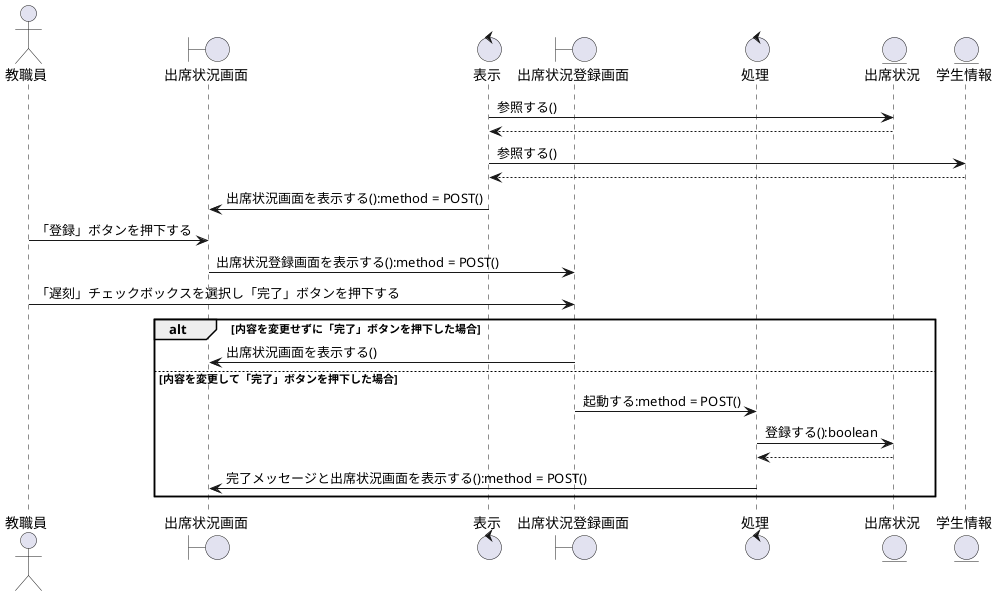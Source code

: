 @startuml シーケンス_遅刻回数登録

' 登場するモノの定義
actor    "教職員"          as User
boundary "出席状況画面"     as b1
control  "表示"            as c1
boundary "出席状況登録画面" as b2
control  "処理"            as c2
entity   "出席状況"        as e1
entity   "学生情報"        as e2


' シーケンスの流れ
c1   -> e1 : 参照する()
c1  <-- e1
c1   -> e2 : 参照する()
c1  <-- e2
c1   -> b1: 出席状況画面を表示する():method = POST()
User -> b1: 「登録」ボタンを押下する
b1   -> b2 : 出席状況登録画面を表示する():method = POST()
User -> b2 : 「遅刻」チェックボックスを選択し「完了」ボタンを押下する

' 分岐
alt 内容を変更せずに「完了」ボタンを押下した場合
    b2  -> b1 :出席状況画面を表示する()
else 内容を変更して「完了」ボタンを押下した場合
    b2  -> c2 : 起動する:method = POST()
    c2  -> e1 : 登録する():boolean
    c2 <-- e1
    c2  -> b1 :完了メッセージと出席状況画面を表示する():method = POST()
end

@enduml